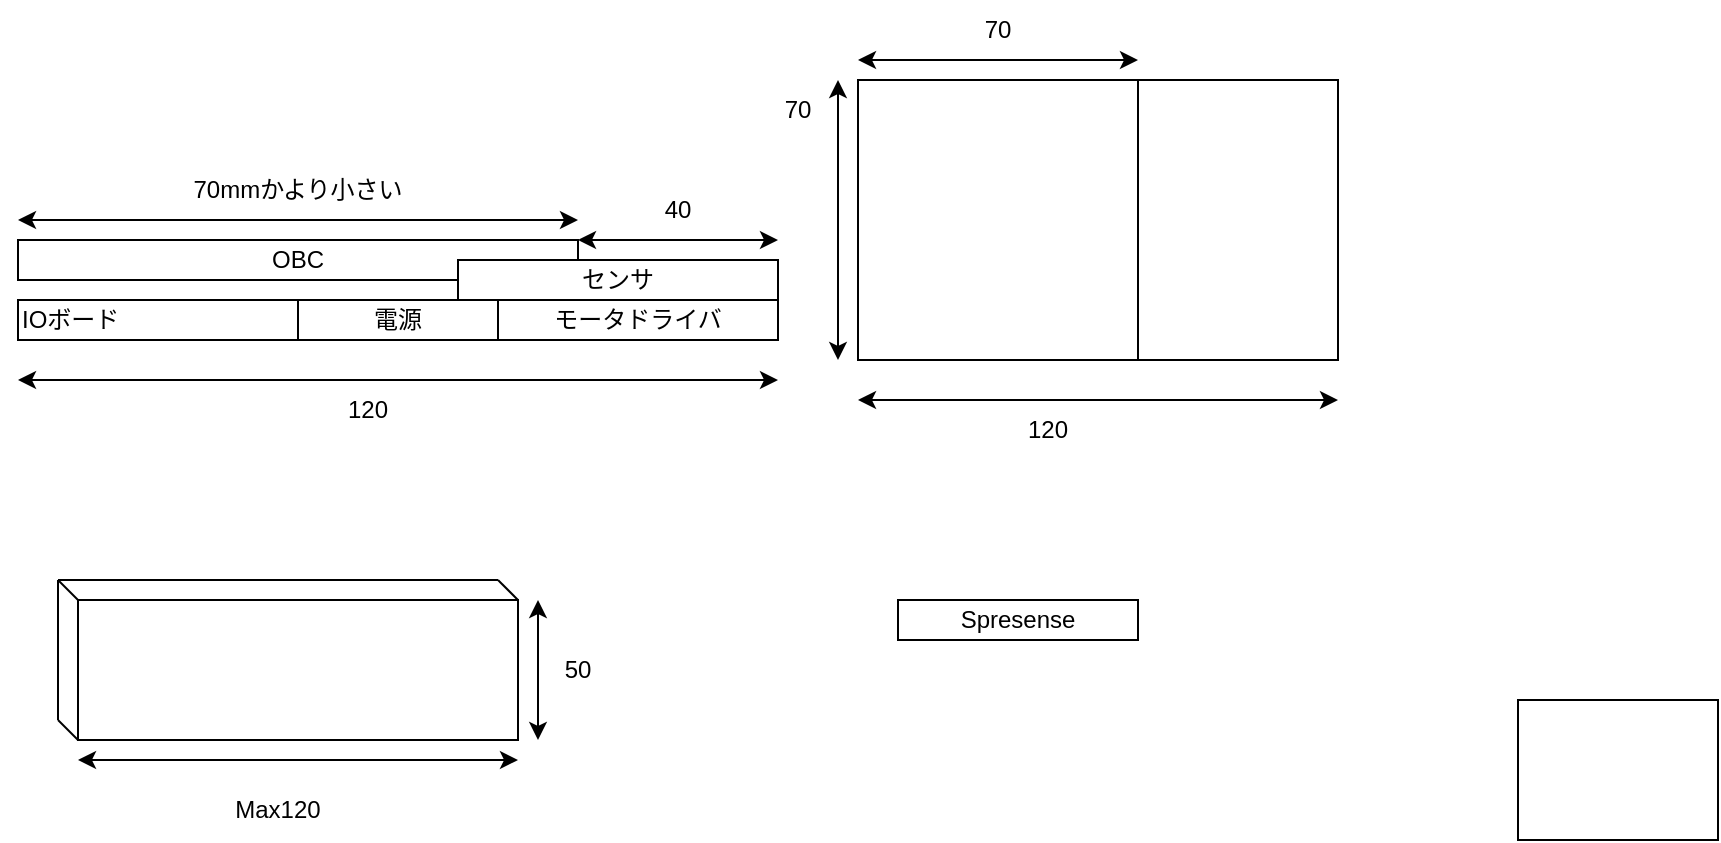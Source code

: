 <mxfile version="22.0.8" type="github">
  <diagram name="ページ1" id="EhN3UYNR5NnD2RHJAe9j">
    <mxGraphModel dx="683" dy="355" grid="1" gridSize="10" guides="1" tooltips="1" connect="1" arrows="1" fold="1" page="1" pageScale="1" pageWidth="827" pageHeight="1169" math="0" shadow="0">
      <root>
        <mxCell id="0" />
        <mxCell id="1" parent="0" />
        <mxCell id="wIT0z11unHlUjKFDB82k-1" value="&lt;div align=&quot;left&quot;&gt;IOボード&lt;/div&gt;" style="rounded=0;whiteSpace=wrap;html=1;align=left;" vertex="1" parent="1">
          <mxGeometry x="80" y="410" width="380" height="20" as="geometry" />
        </mxCell>
        <mxCell id="wIT0z11unHlUjKFDB82k-2" value="&lt;div&gt;OBC&lt;/div&gt;" style="rounded=0;whiteSpace=wrap;html=1;" vertex="1" parent="1">
          <mxGeometry x="80" y="380" width="280" height="20" as="geometry" />
        </mxCell>
        <mxCell id="wIT0z11unHlUjKFDB82k-3" value="モータドライバ" style="rounded=0;whiteSpace=wrap;html=1;" vertex="1" parent="1">
          <mxGeometry x="320" y="410" width="140" height="20" as="geometry" />
        </mxCell>
        <mxCell id="wIT0z11unHlUjKFDB82k-4" value="センサ" style="rounded=0;whiteSpace=wrap;html=1;" vertex="1" parent="1">
          <mxGeometry x="300" y="390" width="160" height="20" as="geometry" />
        </mxCell>
        <mxCell id="wIT0z11unHlUjKFDB82k-7" value="電源" style="rounded=0;whiteSpace=wrap;html=1;" vertex="1" parent="1">
          <mxGeometry x="220" y="410" width="100" height="20" as="geometry" />
        </mxCell>
        <mxCell id="wIT0z11unHlUjKFDB82k-8" value="Spresense" style="rounded=0;whiteSpace=wrap;html=1;" vertex="1" parent="1">
          <mxGeometry x="520" y="560" width="120" height="20" as="geometry" />
        </mxCell>
        <mxCell id="wIT0z11unHlUjKFDB82k-9" value="" style="endArrow=classic;startArrow=classic;html=1;rounded=0;" edge="1" parent="1">
          <mxGeometry width="50" height="50" relative="1" as="geometry">
            <mxPoint x="80" y="450" as="sourcePoint" />
            <mxPoint x="460" y="450" as="targetPoint" />
          </mxGeometry>
        </mxCell>
        <mxCell id="wIT0z11unHlUjKFDB82k-11" value="&lt;div&gt;120&lt;/div&gt;" style="text;html=1;strokeColor=none;fillColor=none;align=center;verticalAlign=middle;whiteSpace=wrap;rounded=0;" vertex="1" parent="1">
          <mxGeometry x="190" y="450" width="130" height="30" as="geometry" />
        </mxCell>
        <mxCell id="wIT0z11unHlUjKFDB82k-12" value="" style="endArrow=classic;startArrow=classic;html=1;rounded=0;" edge="1" parent="1">
          <mxGeometry width="50" height="50" relative="1" as="geometry">
            <mxPoint x="80" y="370" as="sourcePoint" />
            <mxPoint x="360" y="370" as="targetPoint" />
          </mxGeometry>
        </mxCell>
        <mxCell id="wIT0z11unHlUjKFDB82k-13" value="70mmかより小さい" style="text;html=1;strokeColor=none;fillColor=none;align=center;verticalAlign=middle;whiteSpace=wrap;rounded=0;" vertex="1" parent="1">
          <mxGeometry x="160" y="340" width="120" height="30" as="geometry" />
        </mxCell>
        <mxCell id="wIT0z11unHlUjKFDB82k-14" value="" style="rounded=0;whiteSpace=wrap;html=1;" vertex="1" parent="1">
          <mxGeometry x="110" y="560" width="220" height="70" as="geometry" />
        </mxCell>
        <mxCell id="wIT0z11unHlUjKFDB82k-15" value="" style="endArrow=classic;startArrow=classic;html=1;rounded=0;" edge="1" parent="1">
          <mxGeometry width="50" height="50" relative="1" as="geometry">
            <mxPoint x="110" y="640" as="sourcePoint" />
            <mxPoint x="330" y="640" as="targetPoint" />
          </mxGeometry>
        </mxCell>
        <mxCell id="wIT0z11unHlUjKFDB82k-17" value="Max120" style="text;html=1;strokeColor=none;fillColor=none;align=center;verticalAlign=middle;whiteSpace=wrap;rounded=0;" vertex="1" parent="1">
          <mxGeometry x="170" y="650" width="80" height="30" as="geometry" />
        </mxCell>
        <mxCell id="wIT0z11unHlUjKFDB82k-18" value="" style="endArrow=classic;startArrow=classic;html=1;rounded=0;" edge="1" parent="1">
          <mxGeometry width="50" height="50" relative="1" as="geometry">
            <mxPoint x="340" y="630" as="sourcePoint" />
            <mxPoint x="340" y="560" as="targetPoint" />
          </mxGeometry>
        </mxCell>
        <mxCell id="wIT0z11unHlUjKFDB82k-19" value="50" style="text;html=1;strokeColor=none;fillColor=none;align=center;verticalAlign=middle;whiteSpace=wrap;rounded=0;" vertex="1" parent="1">
          <mxGeometry x="330" y="580" width="60" height="30" as="geometry" />
        </mxCell>
        <mxCell id="wIT0z11unHlUjKFDB82k-20" value="" style="endArrow=none;html=1;rounded=0;" edge="1" parent="1">
          <mxGeometry width="50" height="50" relative="1" as="geometry">
            <mxPoint x="110" y="560" as="sourcePoint" />
            <mxPoint x="100" y="550" as="targetPoint" />
          </mxGeometry>
        </mxCell>
        <mxCell id="wIT0z11unHlUjKFDB82k-21" value="" style="endArrow=none;html=1;rounded=0;" edge="1" parent="1">
          <mxGeometry width="50" height="50" relative="1" as="geometry">
            <mxPoint x="100" y="620" as="sourcePoint" />
            <mxPoint x="100" y="550" as="targetPoint" />
          </mxGeometry>
        </mxCell>
        <mxCell id="wIT0z11unHlUjKFDB82k-22" value="" style="endArrow=none;html=1;rounded=0;entryX=0;entryY=1;entryDx=0;entryDy=0;" edge="1" parent="1" target="wIT0z11unHlUjKFDB82k-14">
          <mxGeometry width="50" height="50" relative="1" as="geometry">
            <mxPoint x="100" y="620" as="sourcePoint" />
            <mxPoint x="150" y="570" as="targetPoint" />
          </mxGeometry>
        </mxCell>
        <mxCell id="wIT0z11unHlUjKFDB82k-23" value="" style="endArrow=none;html=1;rounded=0;" edge="1" parent="1">
          <mxGeometry width="50" height="50" relative="1" as="geometry">
            <mxPoint x="100" y="550" as="sourcePoint" />
            <mxPoint x="320" y="550" as="targetPoint" />
          </mxGeometry>
        </mxCell>
        <mxCell id="wIT0z11unHlUjKFDB82k-24" value="" style="endArrow=none;html=1;rounded=0;entryX=1;entryY=0;entryDx=0;entryDy=0;" edge="1" parent="1" target="wIT0z11unHlUjKFDB82k-14">
          <mxGeometry width="50" height="50" relative="1" as="geometry">
            <mxPoint x="320" y="550" as="sourcePoint" />
            <mxPoint x="370" y="500" as="targetPoint" />
          </mxGeometry>
        </mxCell>
        <mxCell id="wIT0z11unHlUjKFDB82k-25" value="" style="endArrow=classic;startArrow=classic;html=1;rounded=0;" edge="1" parent="1">
          <mxGeometry width="50" height="50" relative="1" as="geometry">
            <mxPoint x="360" y="380" as="sourcePoint" />
            <mxPoint x="460" y="380" as="targetPoint" />
          </mxGeometry>
        </mxCell>
        <mxCell id="wIT0z11unHlUjKFDB82k-26" value="40" style="text;html=1;strokeColor=none;fillColor=none;align=center;verticalAlign=middle;whiteSpace=wrap;rounded=0;" vertex="1" parent="1">
          <mxGeometry x="380" y="350" width="60" height="30" as="geometry" />
        </mxCell>
        <mxCell id="wIT0z11unHlUjKFDB82k-27" value="" style="rounded=0;whiteSpace=wrap;html=1;" vertex="1" parent="1">
          <mxGeometry x="500" y="300" width="240" height="140" as="geometry" />
        </mxCell>
        <mxCell id="wIT0z11unHlUjKFDB82k-28" value="" style="endArrow=classic;startArrow=classic;html=1;rounded=0;" edge="1" parent="1">
          <mxGeometry width="50" height="50" relative="1" as="geometry">
            <mxPoint x="500" y="460" as="sourcePoint" />
            <mxPoint x="740" y="460" as="targetPoint" />
          </mxGeometry>
        </mxCell>
        <mxCell id="wIT0z11unHlUjKFDB82k-30" value="" style="endArrow=classic;startArrow=classic;html=1;rounded=0;" edge="1" parent="1">
          <mxGeometry width="50" height="50" relative="1" as="geometry">
            <mxPoint x="490" y="440" as="sourcePoint" />
            <mxPoint x="490" y="300" as="targetPoint" />
          </mxGeometry>
        </mxCell>
        <mxCell id="wIT0z11unHlUjKFDB82k-31" value="70" style="text;html=1;strokeColor=none;fillColor=none;align=center;verticalAlign=middle;whiteSpace=wrap;rounded=0;" vertex="1" parent="1">
          <mxGeometry x="440" y="300" width="60" height="30" as="geometry" />
        </mxCell>
        <mxCell id="wIT0z11unHlUjKFDB82k-32" value="&lt;div&gt;120&lt;/div&gt;" style="text;html=1;strokeColor=none;fillColor=none;align=center;verticalAlign=middle;whiteSpace=wrap;rounded=0;" vertex="1" parent="1">
          <mxGeometry x="530" y="460" width="130" height="30" as="geometry" />
        </mxCell>
        <mxCell id="wIT0z11unHlUjKFDB82k-33" value="" style="rounded=0;whiteSpace=wrap;html=1;" vertex="1" parent="1">
          <mxGeometry x="500" y="300" width="140" height="140" as="geometry" />
        </mxCell>
        <mxCell id="wIT0z11unHlUjKFDB82k-34" value="" style="endArrow=classic;startArrow=classic;html=1;rounded=0;" edge="1" parent="1">
          <mxGeometry width="50" height="50" relative="1" as="geometry">
            <mxPoint x="640" y="290" as="sourcePoint" />
            <mxPoint x="500" y="290" as="targetPoint" />
          </mxGeometry>
        </mxCell>
        <mxCell id="wIT0z11unHlUjKFDB82k-35" value="70" style="text;html=1;strokeColor=none;fillColor=none;align=center;verticalAlign=middle;whiteSpace=wrap;rounded=0;" vertex="1" parent="1">
          <mxGeometry x="540" y="260" width="60" height="30" as="geometry" />
        </mxCell>
        <mxCell id="wIT0z11unHlUjKFDB82k-36" value="" style="rounded=0;whiteSpace=wrap;html=1;" vertex="1" parent="1">
          <mxGeometry x="830" y="610" width="100" height="70" as="geometry" />
        </mxCell>
      </root>
    </mxGraphModel>
  </diagram>
</mxfile>
